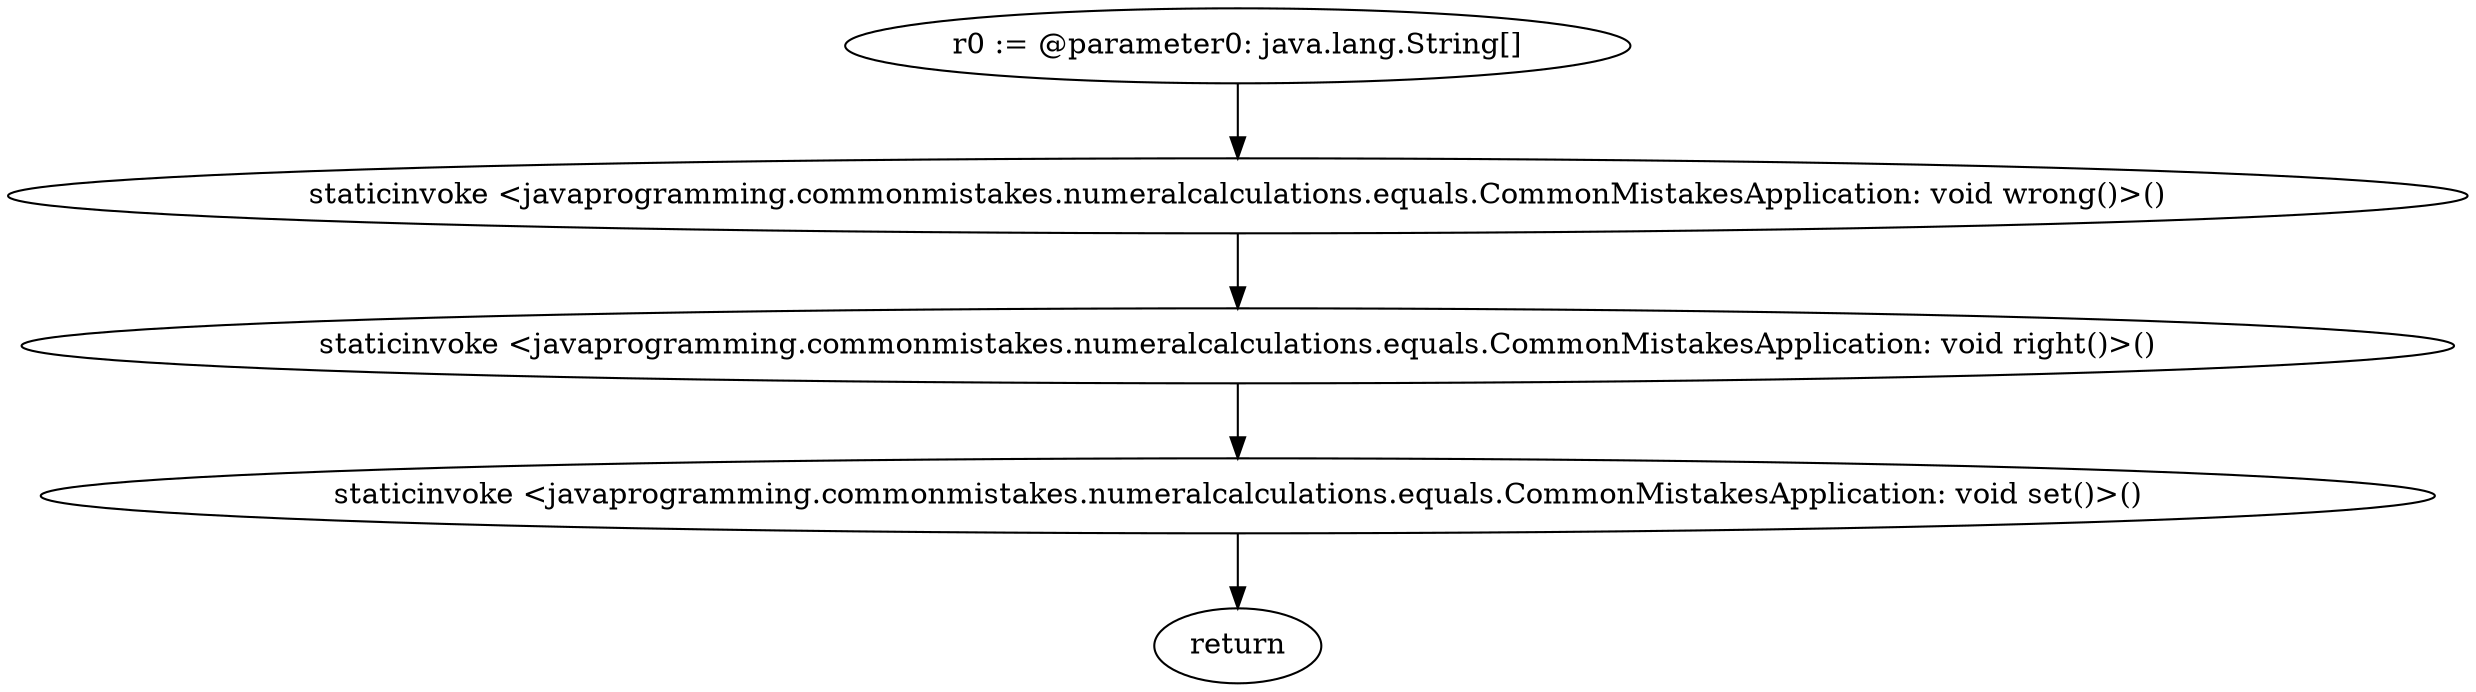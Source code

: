 digraph "unitGraph" {
    "r0 := @parameter0: java.lang.String[]"
    "staticinvoke <javaprogramming.commonmistakes.numeralcalculations.equals.CommonMistakesApplication: void wrong()>()"
    "staticinvoke <javaprogramming.commonmistakes.numeralcalculations.equals.CommonMistakesApplication: void right()>()"
    "staticinvoke <javaprogramming.commonmistakes.numeralcalculations.equals.CommonMistakesApplication: void set()>()"
    "return"
    "r0 := @parameter0: java.lang.String[]"->"staticinvoke <javaprogramming.commonmistakes.numeralcalculations.equals.CommonMistakesApplication: void wrong()>()";
    "staticinvoke <javaprogramming.commonmistakes.numeralcalculations.equals.CommonMistakesApplication: void wrong()>()"->"staticinvoke <javaprogramming.commonmistakes.numeralcalculations.equals.CommonMistakesApplication: void right()>()";
    "staticinvoke <javaprogramming.commonmistakes.numeralcalculations.equals.CommonMistakesApplication: void right()>()"->"staticinvoke <javaprogramming.commonmistakes.numeralcalculations.equals.CommonMistakesApplication: void set()>()";
    "staticinvoke <javaprogramming.commonmistakes.numeralcalculations.equals.CommonMistakesApplication: void set()>()"->"return";
}

